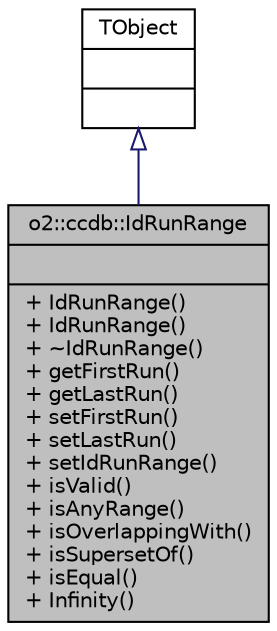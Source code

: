 digraph "o2::ccdb::IdRunRange"
{
 // INTERACTIVE_SVG=YES
  bgcolor="transparent";
  edge [fontname="Helvetica",fontsize="10",labelfontname="Helvetica",labelfontsize="10"];
  node [fontname="Helvetica",fontsize="10",shape=record];
  Node1 [label="{o2::ccdb::IdRunRange\n||+ IdRunRange()\l+ IdRunRange()\l+ ~IdRunRange()\l+ getFirstRun()\l+ getLastRun()\l+ setFirstRun()\l+ setLastRun()\l+ setIdRunRange()\l+ isValid()\l+ isAnyRange()\l+ isOverlappingWith()\l+ isSupersetOf()\l+ isEqual()\l+ Infinity()\l}",height=0.2,width=0.4,color="black", fillcolor="grey75", style="filled" fontcolor="black"];
  Node2 -> Node1 [dir="back",color="midnightblue",fontsize="10",style="solid",arrowtail="onormal",fontname="Helvetica"];
  Node2 [label="{TObject\n||}",height=0.2,width=0.4,color="black",URL="$d5/d0f/classTObject.html"];
}
